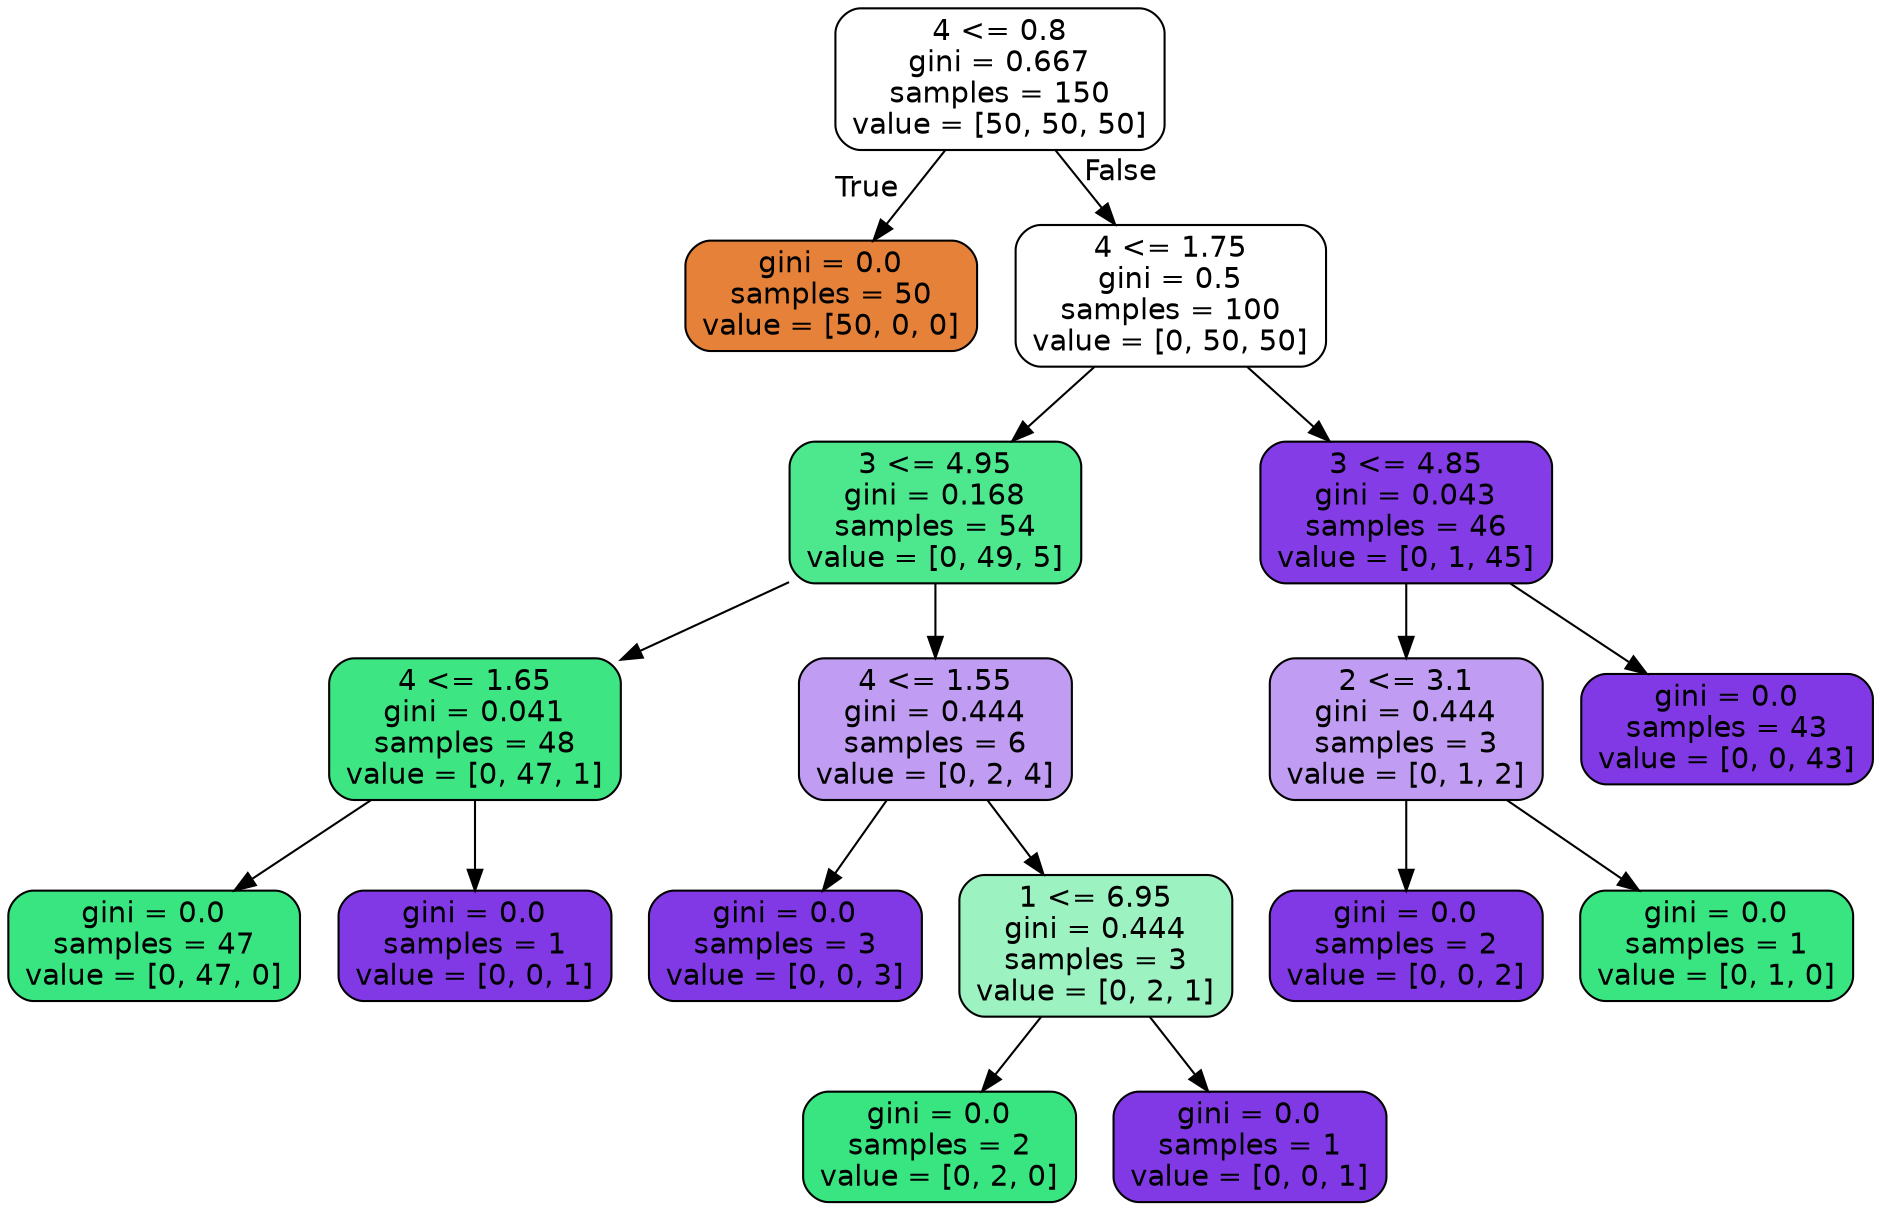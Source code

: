digraph Tree {
node [shape=box, style="filled, rounded", color="black", fontname=helvetica] ;
edge [fontname=helvetica] ;
0 [label="4 <= 0.8\ngini = 0.667\nsamples = 150\nvalue = [50, 50, 50]", fillcolor="#e5813900"] ;
1 [label="gini = 0.0\nsamples = 50\nvalue = [50, 0, 0]", fillcolor="#e58139ff"] ;
0 -> 1 [labeldistance=2.5, labelangle=45, headlabel="True"] ;
2 [label="4 <= 1.75\ngini = 0.5\nsamples = 100\nvalue = [0, 50, 50]", fillcolor="#39e58100"] ;
0 -> 2 [labeldistance=2.5, labelangle=-45, headlabel="False"] ;
3 [label="3 <= 4.95\ngini = 0.168\nsamples = 54\nvalue = [0, 49, 5]", fillcolor="#39e581e5"] ;
2 -> 3 ;
4 [label="4 <= 1.65\ngini = 0.041\nsamples = 48\nvalue = [0, 47, 1]", fillcolor="#39e581fa"] ;
3 -> 4 ;
5 [label="gini = 0.0\nsamples = 47\nvalue = [0, 47, 0]", fillcolor="#39e581ff"] ;
4 -> 5 ;
6 [label="gini = 0.0\nsamples = 1\nvalue = [0, 0, 1]", fillcolor="#8139e5ff"] ;
4 -> 6 ;
7 [label="4 <= 1.55\ngini = 0.444\nsamples = 6\nvalue = [0, 2, 4]", fillcolor="#8139e57f"] ;
3 -> 7 ;
8 [label="gini = 0.0\nsamples = 3\nvalue = [0, 0, 3]", fillcolor="#8139e5ff"] ;
7 -> 8 ;
9 [label="1 <= 6.95\ngini = 0.444\nsamples = 3\nvalue = [0, 2, 1]", fillcolor="#39e5817f"] ;
7 -> 9 ;
10 [label="gini = 0.0\nsamples = 2\nvalue = [0, 2, 0]", fillcolor="#39e581ff"] ;
9 -> 10 ;
11 [label="gini = 0.0\nsamples = 1\nvalue = [0, 0, 1]", fillcolor="#8139e5ff"] ;
9 -> 11 ;
12 [label="3 <= 4.85\ngini = 0.043\nsamples = 46\nvalue = [0, 1, 45]", fillcolor="#8139e5f9"] ;
2 -> 12 ;
13 [label="2 <= 3.1\ngini = 0.444\nsamples = 3\nvalue = [0, 1, 2]", fillcolor="#8139e57f"] ;
12 -> 13 ;
14 [label="gini = 0.0\nsamples = 2\nvalue = [0, 0, 2]", fillcolor="#8139e5ff"] ;
13 -> 14 ;
15 [label="gini = 0.0\nsamples = 1\nvalue = [0, 1, 0]", fillcolor="#39e581ff"] ;
13 -> 15 ;
16 [label="gini = 0.0\nsamples = 43\nvalue = [0, 0, 43]", fillcolor="#8139e5ff"] ;
12 -> 16 ;
}